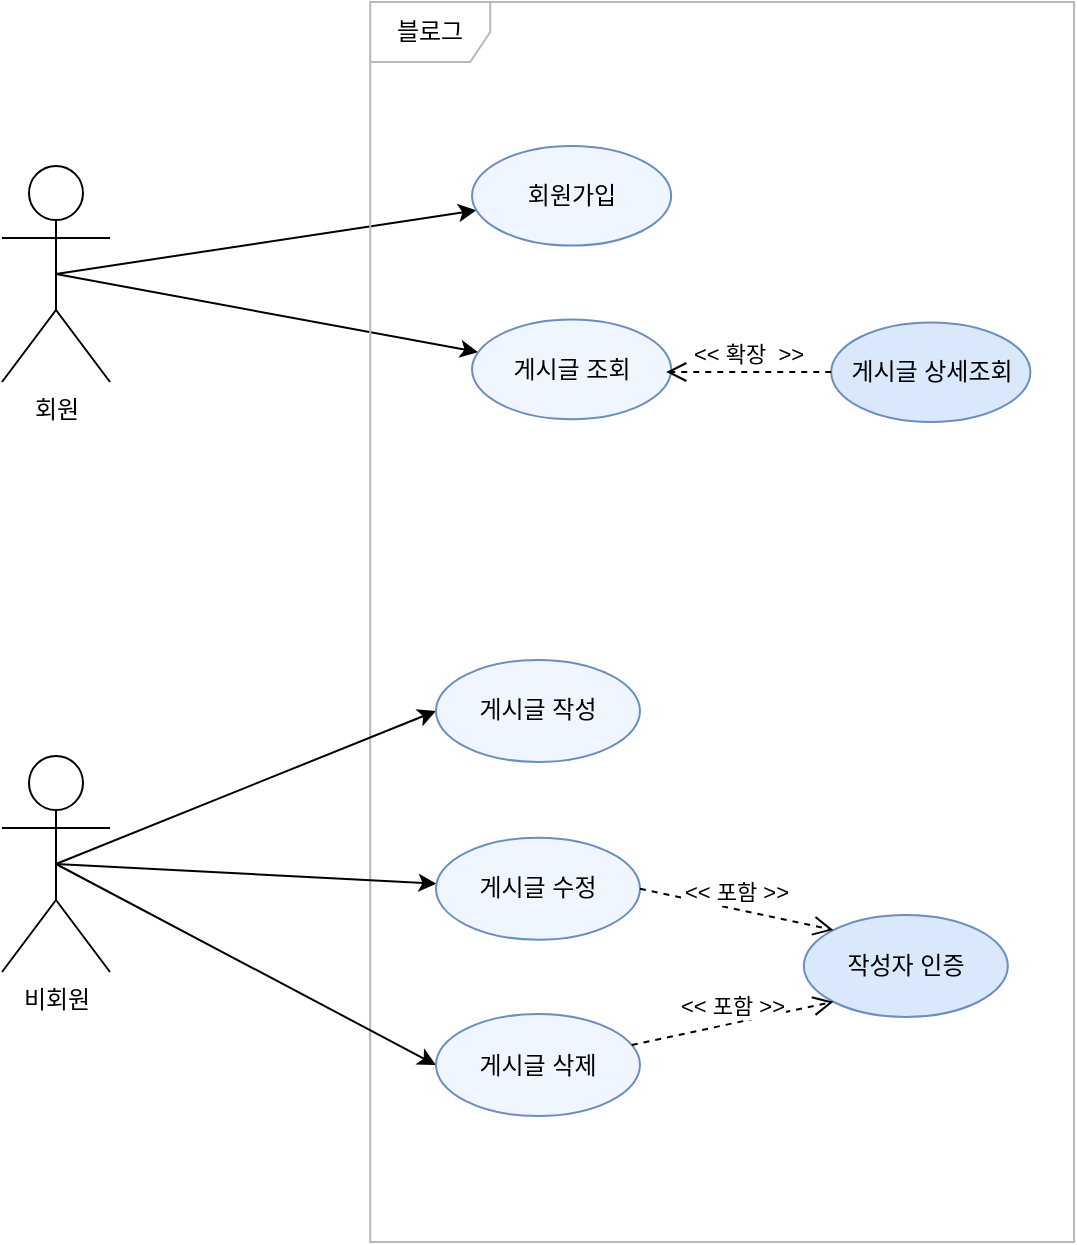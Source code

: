 <mxfile version="21.4.0" type="device">
  <diagram name="페이지-1" id="JxJEGiGlFqP5x_wQukq9">
    <mxGraphModel dx="1641" dy="1589" grid="0" gridSize="10" guides="1" tooltips="1" connect="1" arrows="1" fold="1" page="1" pageScale="1" pageWidth="827" pageHeight="1169" math="0" shadow="0">
      <root>
        <mxCell id="0" />
        <mxCell id="1" parent="0" />
        <mxCell id="dWyzlkkLUiHlaO7ZP1p0-30" style="rounded=0;orthogonalLoop=1;jettySize=auto;html=1;exitX=0.5;exitY=0.5;exitDx=0;exitDy=0;exitPerimeter=0;" edge="1" parent="1" source="dWyzlkkLUiHlaO7ZP1p0-1" target="dWyzlkkLUiHlaO7ZP1p0-11">
          <mxGeometry relative="1" as="geometry" />
        </mxCell>
        <mxCell id="dWyzlkkLUiHlaO7ZP1p0-31" style="rounded=0;orthogonalLoop=1;jettySize=auto;html=1;exitX=0.5;exitY=0.5;exitDx=0;exitDy=0;exitPerimeter=0;" edge="1" parent="1" source="dWyzlkkLUiHlaO7ZP1p0-1" target="dWyzlkkLUiHlaO7ZP1p0-12">
          <mxGeometry relative="1" as="geometry" />
        </mxCell>
        <mxCell id="dWyzlkkLUiHlaO7ZP1p0-1" value="회원" style="shape=umlActor;verticalLabelPosition=bottom;verticalAlign=top;html=1;outlineConnect=0;" vertex="1" parent="1">
          <mxGeometry x="131" y="217" width="54" height="108" as="geometry" />
        </mxCell>
        <mxCell id="dWyzlkkLUiHlaO7ZP1p0-5" value="블로그" style="shape=umlFrame;whiteSpace=wrap;html=1;pointerEvents=0;fillColor=none;strokeColor=#B8B8B8;" vertex="1" parent="1">
          <mxGeometry x="315.1" y="135" width="351.9" height="620" as="geometry" />
        </mxCell>
        <mxCell id="dWyzlkkLUiHlaO7ZP1p0-32" style="rounded=0;orthogonalLoop=1;jettySize=auto;html=1;exitX=0.5;exitY=0.5;exitDx=0;exitDy=0;exitPerimeter=0;entryX=0;entryY=0.5;entryDx=0;entryDy=0;" edge="1" parent="1" source="dWyzlkkLUiHlaO7ZP1p0-6" target="dWyzlkkLUiHlaO7ZP1p0-15">
          <mxGeometry relative="1" as="geometry" />
        </mxCell>
        <mxCell id="dWyzlkkLUiHlaO7ZP1p0-33" style="rounded=0;orthogonalLoop=1;jettySize=auto;html=1;exitX=0.5;exitY=0.5;exitDx=0;exitDy=0;exitPerimeter=0;" edge="1" parent="1" source="dWyzlkkLUiHlaO7ZP1p0-6" target="dWyzlkkLUiHlaO7ZP1p0-14">
          <mxGeometry relative="1" as="geometry" />
        </mxCell>
        <mxCell id="dWyzlkkLUiHlaO7ZP1p0-34" style="rounded=0;orthogonalLoop=1;jettySize=auto;html=1;exitX=0.5;exitY=0.5;exitDx=0;exitDy=0;exitPerimeter=0;entryX=0;entryY=0.5;entryDx=0;entryDy=0;" edge="1" parent="1" source="dWyzlkkLUiHlaO7ZP1p0-6" target="dWyzlkkLUiHlaO7ZP1p0-13">
          <mxGeometry relative="1" as="geometry" />
        </mxCell>
        <mxCell id="dWyzlkkLUiHlaO7ZP1p0-6" value="비회원" style="shape=umlActor;verticalLabelPosition=bottom;verticalAlign=top;html=1;outlineConnect=0;" vertex="1" parent="1">
          <mxGeometry x="131" y="512" width="54" height="108" as="geometry" />
        </mxCell>
        <mxCell id="dWyzlkkLUiHlaO7ZP1p0-27" value="" style="group" vertex="1" connectable="0" parent="1">
          <mxGeometry x="348" y="464" width="285.91" height="228" as="geometry" />
        </mxCell>
        <mxCell id="dWyzlkkLUiHlaO7ZP1p0-13" value="게시글 삭제" style="ellipse;whiteSpace=wrap;html=1;fillColor=#f0f6ff;strokeColor=#6c8ebf;" vertex="1" parent="dWyzlkkLUiHlaO7ZP1p0-27">
          <mxGeometry y="177.01" width="101.981" height="50.99" as="geometry" />
        </mxCell>
        <mxCell id="dWyzlkkLUiHlaO7ZP1p0-14" value="게시글 수정" style="ellipse;whiteSpace=wrap;html=1;fillColor=#f0f6ff;strokeColor=#6c8ebf;" vertex="1" parent="dWyzlkkLUiHlaO7ZP1p0-27">
          <mxGeometry y="88.869" width="101.981" height="50.99" as="geometry" />
        </mxCell>
        <mxCell id="dWyzlkkLUiHlaO7ZP1p0-15" value="게시글 작성" style="ellipse;whiteSpace=wrap;html=1;fillColor=#f0f6ff;strokeColor=#6c8ebf;" vertex="1" parent="dWyzlkkLUiHlaO7ZP1p0-27">
          <mxGeometry width="101.981" height="50.99" as="geometry" />
        </mxCell>
        <mxCell id="dWyzlkkLUiHlaO7ZP1p0-17" value="작성자 인증" style="ellipse;whiteSpace=wrap;html=1;fillColor=#dae8fc;strokeColor=#6c8ebf;" vertex="1" parent="dWyzlkkLUiHlaO7ZP1p0-27">
          <mxGeometry x="183.929" y="127.476" width="101.981" height="50.99" as="geometry" />
        </mxCell>
        <mxCell id="dWyzlkkLUiHlaO7ZP1p0-25" value="&amp;lt;&amp;lt; 포함 &amp;gt;&amp;gt;" style="html=1;verticalAlign=bottom;endArrow=open;dashed=1;endSize=8;elbow=vertical;rounded=0;exitX=1;exitY=0.5;exitDx=0;exitDy=0;entryX=0;entryY=0;entryDx=0;entryDy=0;" edge="1" parent="dWyzlkkLUiHlaO7ZP1p0-27" source="dWyzlkkLUiHlaO7ZP1p0-14" target="dWyzlkkLUiHlaO7ZP1p0-17">
          <mxGeometry relative="1" as="geometry">
            <mxPoint x="155.52" y="140.063" as="sourcePoint" />
            <mxPoint x="93.604" y="137.674" as="targetPoint" />
          </mxGeometry>
        </mxCell>
        <mxCell id="dWyzlkkLUiHlaO7ZP1p0-26" value="&amp;lt;&amp;lt; 포함 &amp;gt;&amp;gt;" style="html=1;verticalAlign=bottom;endArrow=open;dashed=1;endSize=8;elbow=vertical;rounded=0;entryX=0;entryY=1;entryDx=0;entryDy=0;" edge="1" parent="dWyzlkkLUiHlaO7ZP1p0-27" source="dWyzlkkLUiHlaO7ZP1p0-13" target="dWyzlkkLUiHlaO7ZP1p0-17">
          <mxGeometry relative="1" as="geometry">
            <mxPoint x="170.818" y="195.949" as="sourcePoint" />
            <mxPoint x="112.543" y="195.949" as="targetPoint" />
          </mxGeometry>
        </mxCell>
        <mxCell id="dWyzlkkLUiHlaO7ZP1p0-28" value="" style="group" vertex="1" connectable="0" parent="1">
          <mxGeometry x="366" y="207" width="279.2" height="138" as="geometry" />
        </mxCell>
        <mxCell id="dWyzlkkLUiHlaO7ZP1p0-11" value="회원가입" style="ellipse;whiteSpace=wrap;html=1;fillColor=#f0f6ff;strokeColor=#6c8ebf;" vertex="1" parent="dWyzlkkLUiHlaO7ZP1p0-28">
          <mxGeometry width="99.587" height="49.794" as="geometry" />
        </mxCell>
        <mxCell id="dWyzlkkLUiHlaO7ZP1p0-12" value="게시글 조회" style="ellipse;whiteSpace=wrap;html=1;fillColor=#f0f6ff;strokeColor=#6c8ebf;" vertex="1" parent="dWyzlkkLUiHlaO7ZP1p0-28">
          <mxGeometry y="86.784" width="99.587" height="49.794" as="geometry" />
        </mxCell>
        <mxCell id="dWyzlkkLUiHlaO7ZP1p0-18" value="게시글 상세조회" style="ellipse;whiteSpace=wrap;html=1;fillColor=#dae8fc;strokeColor=#6c8ebf;" vertex="1" parent="dWyzlkkLUiHlaO7ZP1p0-28">
          <mxGeometry x="179.613" y="88.206" width="99.587" height="49.794" as="geometry" />
        </mxCell>
        <mxCell id="dWyzlkkLUiHlaO7ZP1p0-23" value="&amp;lt;&amp;lt; 확장&amp;nbsp; &amp;gt;&amp;gt;" style="html=1;verticalAlign=bottom;endArrow=open;dashed=1;endSize=8;edgeStyle=elbowEdgeStyle;elbow=vertical;curved=0;rounded=0;" edge="1" parent="dWyzlkkLUiHlaO7ZP1p0-28" source="dWyzlkkLUiHlaO7ZP1p0-18">
          <mxGeometry relative="1" as="geometry">
            <mxPoint x="154.005" y="113.053" as="sourcePoint" />
            <mxPoint x="97.098" y="113.053" as="targetPoint" />
          </mxGeometry>
        </mxCell>
      </root>
    </mxGraphModel>
  </diagram>
</mxfile>
